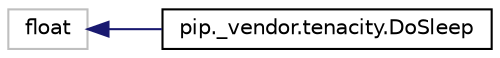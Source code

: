 digraph "Graphical Class Hierarchy"
{
 // LATEX_PDF_SIZE
  edge [fontname="Helvetica",fontsize="10",labelfontname="Helvetica",labelfontsize="10"];
  node [fontname="Helvetica",fontsize="10",shape=record];
  rankdir="LR";
  Node869 [label="float",height=0.2,width=0.4,color="grey75", fillcolor="white", style="filled",tooltip=" "];
  Node869 -> Node0 [dir="back",color="midnightblue",fontsize="10",style="solid",fontname="Helvetica"];
  Node0 [label="pip._vendor.tenacity.DoSleep",height=0.2,width=0.4,color="black", fillcolor="white", style="filled",URL="$classpip_1_1__vendor_1_1tenacity_1_1DoSleep.html",tooltip=" "];
}
